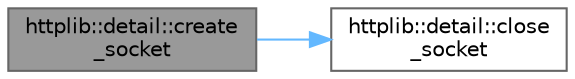 digraph "httplib::detail::create_socket"
{
 // LATEX_PDF_SIZE
  bgcolor="transparent";
  edge [fontname=Helvetica,fontsize=10,labelfontname=Helvetica,labelfontsize=10];
  node [fontname=Helvetica,fontsize=10,shape=box,height=0.2,width=0.4];
  rankdir="LR";
  Node1 [id="Node000001",label="httplib::detail::create\l_socket",height=0.2,width=0.4,color="gray40", fillcolor="grey60", style="filled", fontcolor="black",tooltip=" "];
  Node1 -> Node2 [id="edge1_Node000001_Node000002",color="steelblue1",style="solid",tooltip=" "];
  Node2 [id="Node000002",label="httplib::detail::close\l_socket",height=0.2,width=0.4,color="grey40", fillcolor="white", style="filled",URL="$namespacehttplib_1_1detail.html#ab97ddef67a99aee8ed2aec5e20d90286",tooltip=" "];
}
